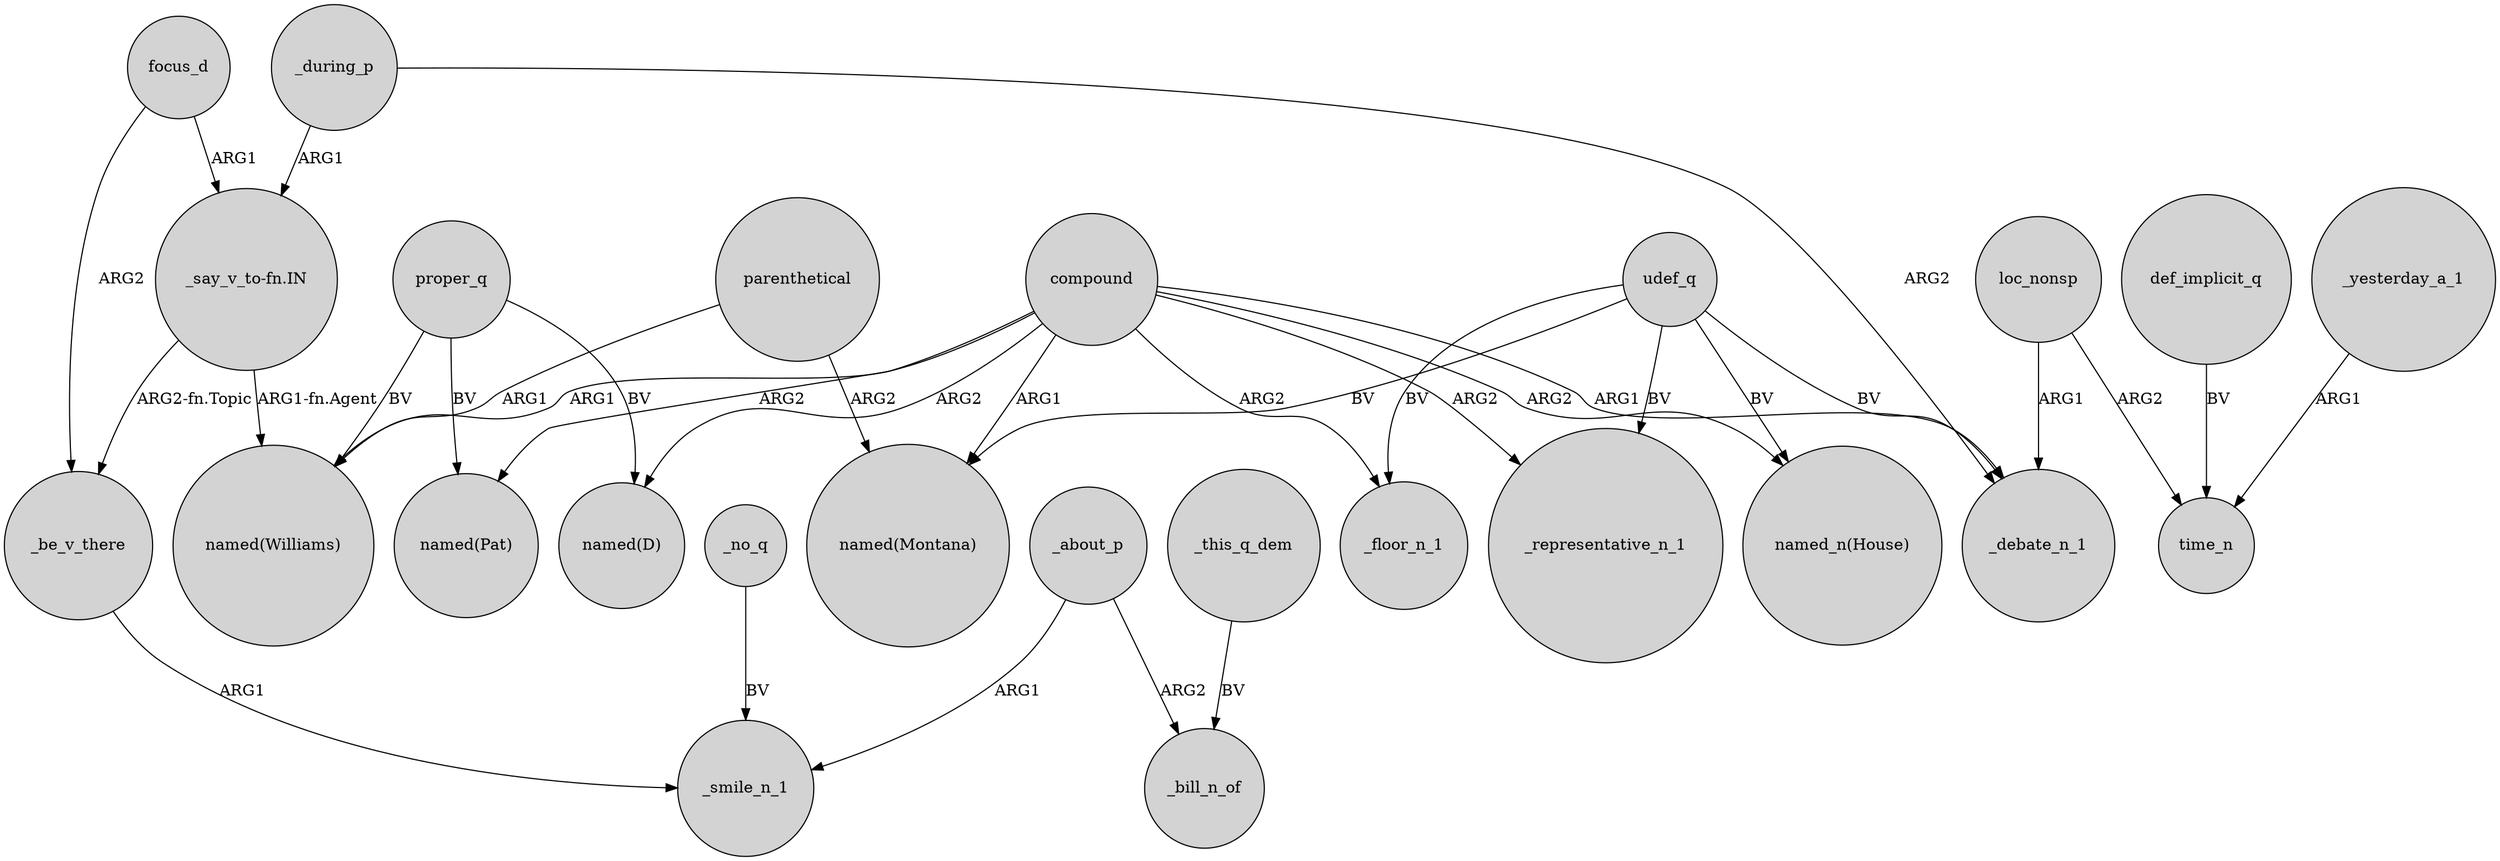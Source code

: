 digraph {
	node [shape=circle style=filled]
	udef_q -> "named_n(House)" [label=BV]
	_yesterday_a_1 -> time_n [label=ARG1]
	proper_q -> "named(Williams)" [label=BV]
	_about_p -> _bill_n_of [label=ARG2]
	def_implicit_q -> time_n [label=BV]
	loc_nonsp -> _debate_n_1 [label=ARG1]
	compound -> _floor_n_1 [label=ARG2]
	udef_q -> _debate_n_1 [label=BV]
	udef_q -> "named(Montana)" [label=BV]
	focus_d -> "_say_v_to-fn.IN" [label=ARG1]
	_during_p -> "_say_v_to-fn.IN" [label=ARG1]
	loc_nonsp -> time_n [label=ARG2]
	compound -> _debate_n_1 [label=ARG1]
	parenthetical -> "named(Williams)" [label=ARG1]
	compound -> _representative_n_1 [label=ARG2]
	compound -> "named(Williams)" [label=ARG1]
	focus_d -> _be_v_there [label=ARG2]
	parenthetical -> "named(Montana)" [label=ARG2]
	"_say_v_to-fn.IN" -> _be_v_there [label="ARG2-fn.Topic"]
	compound -> "named(D)" [label=ARG2]
	udef_q -> _floor_n_1 [label=BV]
	compound -> "named_n(House)" [label=ARG2]
	udef_q -> _representative_n_1 [label=BV]
	compound -> "named(Montana)" [label=ARG1]
	proper_q -> "named(Pat)" [label=BV]
	proper_q -> "named(D)" [label=BV]
	"_say_v_to-fn.IN" -> "named(Williams)" [label="ARG1-fn.Agent"]
	_be_v_there -> _smile_n_1 [label=ARG1]
	_about_p -> _smile_n_1 [label=ARG1]
	_during_p -> _debate_n_1 [label=ARG2]
	_no_q -> _smile_n_1 [label=BV]
	compound -> "named(Pat)" [label=ARG2]
	_this_q_dem -> _bill_n_of [label=BV]
}
